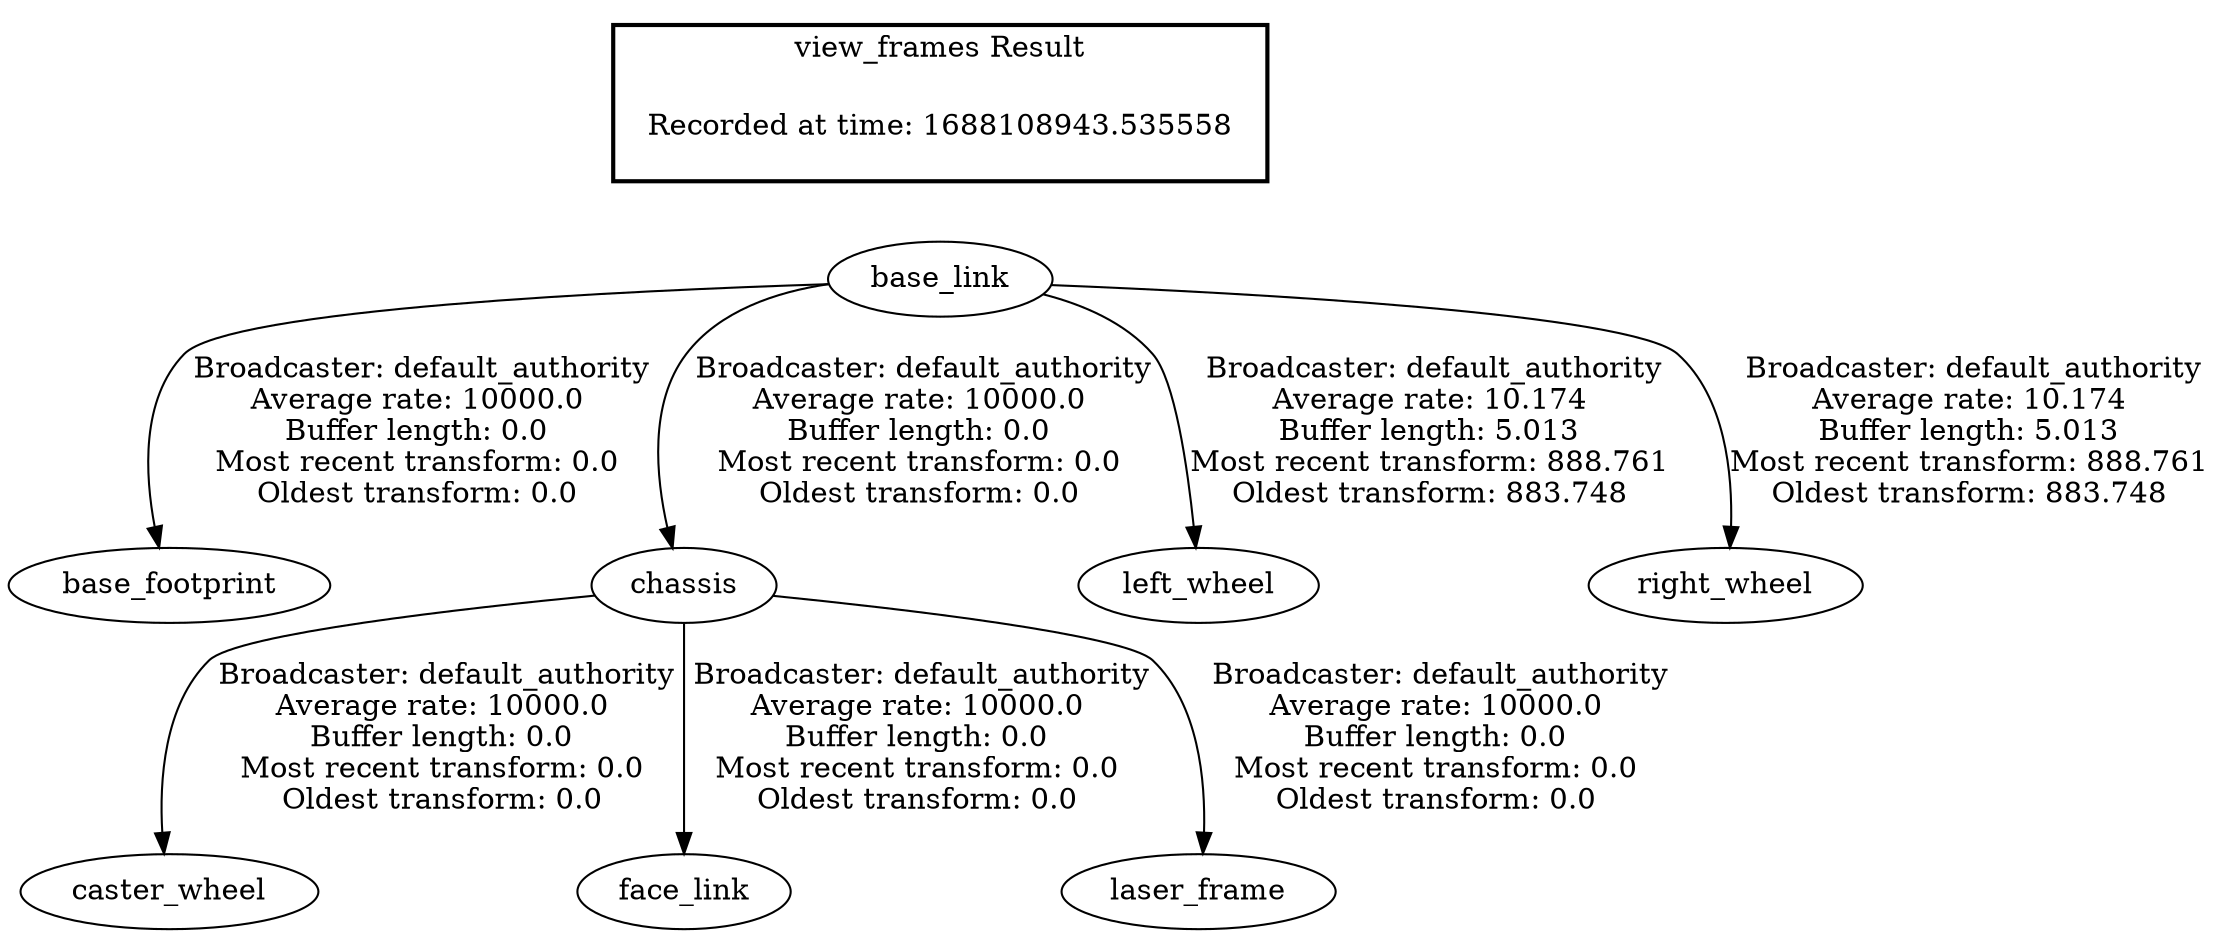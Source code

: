digraph G {
"base_link" -> "base_footprint"[label=" Broadcaster: default_authority\nAverage rate: 10000.0\nBuffer length: 0.0\nMost recent transform: 0.0\nOldest transform: 0.0\n"];
"chassis" -> "caster_wheel"[label=" Broadcaster: default_authority\nAverage rate: 10000.0\nBuffer length: 0.0\nMost recent transform: 0.0\nOldest transform: 0.0\n"];
"base_link" -> "chassis"[label=" Broadcaster: default_authority\nAverage rate: 10000.0\nBuffer length: 0.0\nMost recent transform: 0.0\nOldest transform: 0.0\n"];
"chassis" -> "face_link"[label=" Broadcaster: default_authority\nAverage rate: 10000.0\nBuffer length: 0.0\nMost recent transform: 0.0\nOldest transform: 0.0\n"];
"chassis" -> "laser_frame"[label=" Broadcaster: default_authority\nAverage rate: 10000.0\nBuffer length: 0.0\nMost recent transform: 0.0\nOldest transform: 0.0\n"];
"base_link" -> "left_wheel"[label=" Broadcaster: default_authority\nAverage rate: 10.174\nBuffer length: 5.013\nMost recent transform: 888.761\nOldest transform: 883.748\n"];
"base_link" -> "right_wheel"[label=" Broadcaster: default_authority\nAverage rate: 10.174\nBuffer length: 5.013\nMost recent transform: 888.761\nOldest transform: 883.748\n"];
edge [style=invis];
 subgraph cluster_legend { style=bold; color=black; label ="view_frames Result";
"Recorded at time: 1688108943.535558"[ shape=plaintext ] ;
}->"base_link";
}